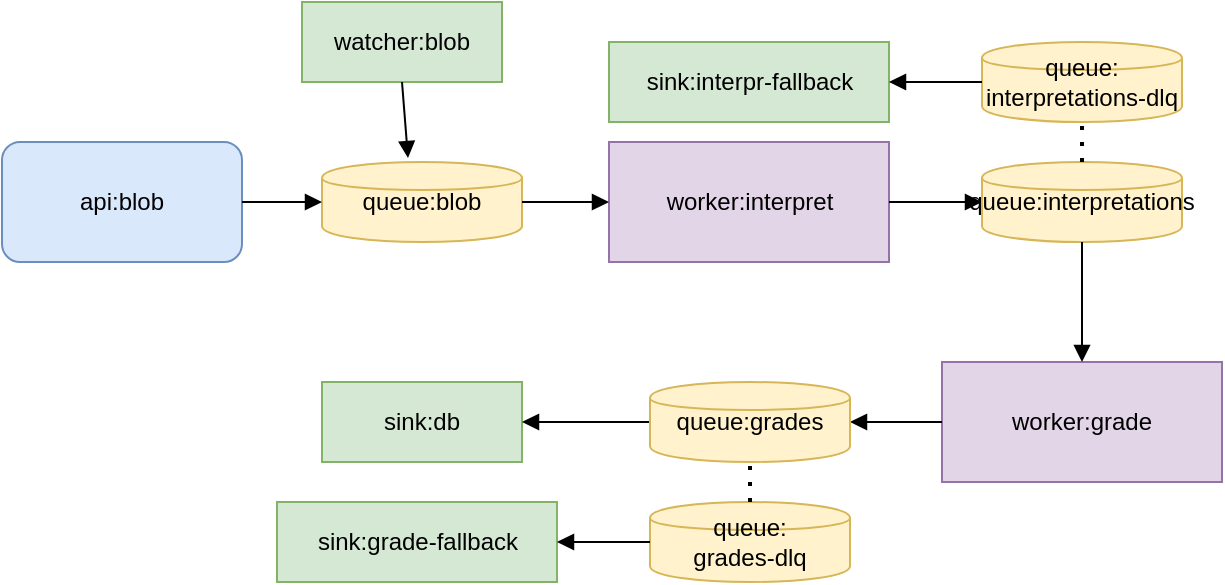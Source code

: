 <mxfile version="27.1.4">
  <diagram name="Aspire Graph" id="Mzkb-3E1kNFXuyC7beK5">
    <mxGraphModel dx="994" dy="755" grid="1" gridSize="10" guides="1" tooltips="1" connect="1" arrows="1" fold="1" page="1" pageScale="1" pageWidth="827" pageHeight="1169" math="0" shadow="0">
      <root>
        <mxCell id="0" />
        <mxCell id="1" parent="0" />
        <object label="api:blob" image="api-orders:latest" id="api1">
          <mxCell style="rounded=1;whiteSpace=wrap;html=1;fillColor=#dae8fc;strokeColor=#6c8ebf;direction=west;" parent="1" vertex="1">
            <mxGeometry x="40" y="180" width="120" height="60" as="geometry" />
          </mxCell>
        </object>
        <object label="queue:blob" CONNECTION_STRING="Endpoint:XYZ" id="queue1">
          <mxCell style="shape=cylinder;whiteSpace=wrap;html=1;fillColor=#fff2cc;strokeColor=#d6b656;" parent="1" vertex="1">
            <mxGeometry x="200" y="190" width="100" height="40" as="geometry" />
          </mxCell>
        </object>
        <object label="worker:interpret" AGENT_ENDPOINT="https://agent1.local" image="agent1-worker:latest" id="worker1">
          <mxCell style="rounded=0;whiteSpace=wrap;html=1;fillColor=#e1d5e7;strokeColor=#9673a6;" parent="1" vertex="1">
            <mxGeometry x="343.5" y="180" width="140" height="60" as="geometry" />
          </mxCell>
        </object>
        <object label="sink:db" DB_ENDPOINT="https://cepal.local" image="sink:latest" id="sink1">
          <mxCell style="shape=database;whiteSpace=wrap;html=1;fillColor=#d5e8d4;strokeColor=#82b366;" parent="1" vertex="1">
            <mxGeometry x="200" y="300" width="100" height="40" as="geometry" />
          </mxCell>
        </object>
        <mxCell id="arrow1" style="endArrow=block;html=1;strokeColor=#000000;" parent="1" source="api1" target="queue1" edge="1">
          <mxGeometry relative="1" as="geometry" />
        </mxCell>
        <mxCell id="arrow2" style="endArrow=block;html=1;strokeColor=#000000;" parent="1" source="queue1" target="worker1" edge="1">
          <mxGeometry relative="1" as="geometry" />
        </mxCell>
        <mxCell id="arrow3" style="endArrow=block;html=1;strokeColor=#000000;entryX=0;entryY=0.5;entryDx=0;entryDy=0;" parent="1" source="worker1" target="uAy1K2etTnsJfMtenJ4F-1" edge="1">
          <mxGeometry relative="1" as="geometry" />
        </mxCell>
        <object label="queue:interpretations" CONNECTION_STRING="Endpoint:YZA" id="uAy1K2etTnsJfMtenJ4F-1">
          <mxCell style="shape=cylinder;whiteSpace=wrap;html=1;fillColor=#fff2cc;strokeColor=#d6b656;" parent="1" vertex="1">
            <mxGeometry x="530" y="190" width="100" height="40" as="geometry" />
          </mxCell>
        </object>
        <mxCell id="uAy1K2etTnsJfMtenJ4F-2" style="endArrow=block;html=1;strokeColor=#000000;exitX=0;exitY=0.5;exitDx=0;exitDy=0;" parent="1" source="uAy1K2etTnsJfMtenJ4F-6" target="sink1" edge="1">
          <mxGeometry relative="1" as="geometry">
            <mxPoint x="670" y="330" as="sourcePoint" />
            <mxPoint x="536" y="200" as="targetPoint" />
          </mxGeometry>
        </mxCell>
        <object label="worker:grade" AGENT_ENDPOINT="https://agent2.local" image="agent2-worker:latest" id="uAy1K2etTnsJfMtenJ4F-3">
          <mxCell style="rounded=0;whiteSpace=wrap;html=1;fillColor=#e1d5e7;strokeColor=#9673a6;" parent="1" vertex="1">
            <mxGeometry x="510" y="290" width="140" height="60" as="geometry" />
          </mxCell>
        </object>
        <mxCell id="uAy1K2etTnsJfMtenJ4F-4" style="endArrow=block;html=1;strokeColor=#000000;exitX=0.5;exitY=1;exitDx=0;exitDy=0;" parent="1" source="uAy1K2etTnsJfMtenJ4F-1" target="uAy1K2etTnsJfMtenJ4F-3" edge="1">
          <mxGeometry relative="1" as="geometry">
            <mxPoint x="120" y="450" as="sourcePoint" />
          </mxGeometry>
        </mxCell>
        <mxCell id="uAy1K2etTnsJfMtenJ4F-5" style="endArrow=block;html=1;strokeColor=#000000;entryX=1;entryY=0.5;entryDx=0;entryDy=0;exitX=0;exitY=0.5;exitDx=0;exitDy=0;" parent="1" source="uAy1K2etTnsJfMtenJ4F-3" target="uAy1K2etTnsJfMtenJ4F-6" edge="1">
          <mxGeometry relative="1" as="geometry" />
        </mxCell>
        <object label="queue:grades" CONNECTION_STRING="Endpoint:ZAB" id="uAy1K2etTnsJfMtenJ4F-6">
          <mxCell style="shape=cylinder;whiteSpace=wrap;html=1;fillColor=#fff2cc;strokeColor=#d6b656;" parent="1" vertex="1">
            <mxGeometry x="364" y="300" width="100" height="40" as="geometry" />
          </mxCell>
        </object>
        <object label="watcher:blob" DB_ENDPOINT="https://cepal.local" image="watcher:latest" id="W7roT-0tQa_dnEZkSfyX-1">
          <mxCell style="shape=database;whiteSpace=wrap;html=1;fillColor=#d5e8d4;strokeColor=#82b366;" parent="1" vertex="1">
            <mxGeometry x="190" y="110" width="100" height="40" as="geometry" />
          </mxCell>
        </object>
        <mxCell id="W7roT-0tQa_dnEZkSfyX-2" style="endArrow=block;html=1;strokeColor=#000000;entryX=0.43;entryY=-0.05;entryDx=0;entryDy=0;entryPerimeter=0;exitX=0.5;exitY=1;exitDx=0;exitDy=0;" parent="1" source="W7roT-0tQa_dnEZkSfyX-1" target="queue1" edge="1">
          <mxGeometry relative="1" as="geometry">
            <mxPoint x="180" y="170" as="sourcePoint" />
            <mxPoint x="220" y="170" as="targetPoint" />
          </mxGeometry>
        </mxCell>
        <object label="queue:&lt;div&gt;interpretations-dlq&lt;/div&gt;" CONNECTION_STRING="Endpoint:YZA" id="LiATpK6p5mUAVCSsK4Km-1">
          <mxCell style="shape=cylinder;whiteSpace=wrap;html=1;fillColor=#fff2cc;strokeColor=#d6b656;" vertex="1" parent="1">
            <mxGeometry x="530" y="130" width="100" height="40" as="geometry" />
          </mxCell>
        </object>
        <object label="sink:interpr-fallback" DB_ENDPOINT="https://cepal.local" image="sink:latest" id="LiATpK6p5mUAVCSsK4Km-2">
          <mxCell style="shape=database;whiteSpace=wrap;html=1;fillColor=#d5e8d4;strokeColor=#82b366;" vertex="1" parent="1">
            <mxGeometry x="343.5" y="130" width="140" height="40" as="geometry" />
          </mxCell>
        </object>
        <mxCell id="LiATpK6p5mUAVCSsK4Km-3" style="endArrow=block;html=1;strokeColor=#000000;exitX=0;exitY=0.5;exitDx=0;exitDy=0;entryX=1;entryY=0.5;entryDx=0;entryDy=0;" edge="1" parent="1" source="LiATpK6p5mUAVCSsK4Km-1" target="LiATpK6p5mUAVCSsK4Km-2">
          <mxGeometry relative="1" as="geometry">
            <mxPoint x="534" y="100" as="sourcePoint" />
            <mxPoint x="470" y="100" as="targetPoint" />
          </mxGeometry>
        </mxCell>
        <object label="queue:&lt;div&gt;grades-dlq&lt;/div&gt;" CONNECTION_STRING="Endpoint:YZA" id="LiATpK6p5mUAVCSsK4Km-4">
          <mxCell style="shape=cylinder;whiteSpace=wrap;html=1;fillColor=#fff2cc;strokeColor=#d6b656;" vertex="1" parent="1">
            <mxGeometry x="364" y="360" width="100" height="40" as="geometry" />
          </mxCell>
        </object>
        <object label="sink:grade-fallback" DB_ENDPOINT="https://cepal.local" image="sink:latest" id="LiATpK6p5mUAVCSsK4Km-5">
          <mxCell style="shape=database;whiteSpace=wrap;html=1;fillColor=#d5e8d4;strokeColor=#82b366;" vertex="1" parent="1">
            <mxGeometry x="177.5" y="360" width="140" height="40" as="geometry" />
          </mxCell>
        </object>
        <mxCell id="LiATpK6p5mUAVCSsK4Km-6" style="endArrow=block;html=1;strokeColor=#000000;exitX=0;exitY=0.5;exitDx=0;exitDy=0;entryX=1;entryY=0.5;entryDx=0;entryDy=0;" edge="1" parent="1" source="LiATpK6p5mUAVCSsK4Km-4" target="LiATpK6p5mUAVCSsK4Km-5">
          <mxGeometry relative="1" as="geometry">
            <mxPoint x="368" y="330" as="sourcePoint" />
            <mxPoint x="304" y="330" as="targetPoint" />
          </mxGeometry>
        </mxCell>
        <mxCell id="LiATpK6p5mUAVCSsK4Km-7" value="" style="endArrow=none;dashed=1;html=1;dashPattern=1 3;strokeWidth=2;rounded=0;entryX=0.5;entryY=1;entryDx=0;entryDy=0;exitX=0.5;exitY=0;exitDx=0;exitDy=0;" edge="1" parent="1" source="LiATpK6p5mUAVCSsK4Km-4" target="uAy1K2etTnsJfMtenJ4F-6">
          <mxGeometry width="50" height="50" relative="1" as="geometry">
            <mxPoint x="390" y="490" as="sourcePoint" />
            <mxPoint x="400" y="490" as="targetPoint" />
          </mxGeometry>
        </mxCell>
        <mxCell id="LiATpK6p5mUAVCSsK4Km-8" value="" style="endArrow=none;dashed=1;html=1;dashPattern=1 3;strokeWidth=2;rounded=0;entryX=0.5;entryY=1;entryDx=0;entryDy=0;exitX=0.5;exitY=0;exitDx=0;exitDy=0;" edge="1" parent="1" source="uAy1K2etTnsJfMtenJ4F-1" target="LiATpK6p5mUAVCSsK4Km-1">
          <mxGeometry width="50" height="50" relative="1" as="geometry">
            <mxPoint x="670" y="190" as="sourcePoint" />
            <mxPoint x="720" y="140" as="targetPoint" />
          </mxGeometry>
        </mxCell>
      </root>
    </mxGraphModel>
  </diagram>
</mxfile>
